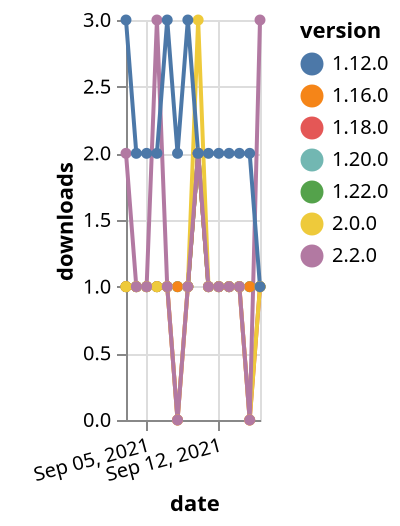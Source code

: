 {"$schema": "https://vega.github.io/schema/vega-lite/v5.json", "description": "A simple bar chart with embedded data.", "data": {"values": [{"date": "2021-09-03", "total": 200, "delta": 1, "version": "1.18.0"}, {"date": "2021-09-04", "total": 201, "delta": 1, "version": "1.18.0"}, {"date": "2021-09-05", "total": 202, "delta": 1, "version": "1.18.0"}, {"date": "2021-09-06", "total": 203, "delta": 1, "version": "1.18.0"}, {"date": "2021-09-07", "total": 204, "delta": 1, "version": "1.18.0"}, {"date": "2021-09-08", "total": 204, "delta": 0, "version": "1.18.0"}, {"date": "2021-09-09", "total": 205, "delta": 1, "version": "1.18.0"}, {"date": "2021-09-10", "total": 207, "delta": 2, "version": "1.18.0"}, {"date": "2021-09-11", "total": 208, "delta": 1, "version": "1.18.0"}, {"date": "2021-09-12", "total": 209, "delta": 1, "version": "1.18.0"}, {"date": "2021-09-13", "total": 210, "delta": 1, "version": "1.18.0"}, {"date": "2021-09-14", "total": 211, "delta": 1, "version": "1.18.0"}, {"date": "2021-09-15", "total": 211, "delta": 0, "version": "1.18.0"}, {"date": "2021-09-16", "total": 212, "delta": 1, "version": "1.18.0"}, {"date": "2021-09-03", "total": 163, "delta": 1, "version": "1.22.0"}, {"date": "2021-09-04", "total": 164, "delta": 1, "version": "1.22.0"}, {"date": "2021-09-05", "total": 165, "delta": 1, "version": "1.22.0"}, {"date": "2021-09-06", "total": 166, "delta": 1, "version": "1.22.0"}, {"date": "2021-09-07", "total": 167, "delta": 1, "version": "1.22.0"}, {"date": "2021-09-08", "total": 168, "delta": 1, "version": "1.22.0"}, {"date": "2021-09-09", "total": 169, "delta": 1, "version": "1.22.0"}, {"date": "2021-09-10", "total": 171, "delta": 2, "version": "1.22.0"}, {"date": "2021-09-11", "total": 172, "delta": 1, "version": "1.22.0"}, {"date": "2021-09-12", "total": 173, "delta": 1, "version": "1.22.0"}, {"date": "2021-09-13", "total": 174, "delta": 1, "version": "1.22.0"}, {"date": "2021-09-14", "total": 175, "delta": 1, "version": "1.22.0"}, {"date": "2021-09-15", "total": 176, "delta": 1, "version": "1.22.0"}, {"date": "2021-09-16", "total": 177, "delta": 1, "version": "1.22.0"}, {"date": "2021-09-03", "total": 195, "delta": 1, "version": "1.20.0"}, {"date": "2021-09-04", "total": 196, "delta": 1, "version": "1.20.0"}, {"date": "2021-09-05", "total": 197, "delta": 1, "version": "1.20.0"}, {"date": "2021-09-06", "total": 198, "delta": 1, "version": "1.20.0"}, {"date": "2021-09-07", "total": 199, "delta": 1, "version": "1.20.0"}, {"date": "2021-09-08", "total": 200, "delta": 1, "version": "1.20.0"}, {"date": "2021-09-09", "total": 201, "delta": 1, "version": "1.20.0"}, {"date": "2021-09-10", "total": 203, "delta": 2, "version": "1.20.0"}, {"date": "2021-09-11", "total": 204, "delta": 1, "version": "1.20.0"}, {"date": "2021-09-12", "total": 205, "delta": 1, "version": "1.20.0"}, {"date": "2021-09-13", "total": 206, "delta": 1, "version": "1.20.0"}, {"date": "2021-09-14", "total": 207, "delta": 1, "version": "1.20.0"}, {"date": "2021-09-15", "total": 208, "delta": 1, "version": "1.20.0"}, {"date": "2021-09-16", "total": 209, "delta": 1, "version": "1.20.0"}, {"date": "2021-09-03", "total": 251, "delta": 1, "version": "1.16.0"}, {"date": "2021-09-04", "total": 252, "delta": 1, "version": "1.16.0"}, {"date": "2021-09-05", "total": 253, "delta": 1, "version": "1.16.0"}, {"date": "2021-09-06", "total": 254, "delta": 1, "version": "1.16.0"}, {"date": "2021-09-07", "total": 255, "delta": 1, "version": "1.16.0"}, {"date": "2021-09-08", "total": 256, "delta": 1, "version": "1.16.0"}, {"date": "2021-09-09", "total": 257, "delta": 1, "version": "1.16.0"}, {"date": "2021-09-10", "total": 259, "delta": 2, "version": "1.16.0"}, {"date": "2021-09-11", "total": 260, "delta": 1, "version": "1.16.0"}, {"date": "2021-09-12", "total": 261, "delta": 1, "version": "1.16.0"}, {"date": "2021-09-13", "total": 262, "delta": 1, "version": "1.16.0"}, {"date": "2021-09-14", "total": 263, "delta": 1, "version": "1.16.0"}, {"date": "2021-09-15", "total": 264, "delta": 1, "version": "1.16.0"}, {"date": "2021-09-16", "total": 265, "delta": 1, "version": "1.16.0"}, {"date": "2021-09-03", "total": 196, "delta": 1, "version": "2.0.0"}, {"date": "2021-09-04", "total": 197, "delta": 1, "version": "2.0.0"}, {"date": "2021-09-05", "total": 198, "delta": 1, "version": "2.0.0"}, {"date": "2021-09-06", "total": 199, "delta": 1, "version": "2.0.0"}, {"date": "2021-09-07", "total": 200, "delta": 1, "version": "2.0.0"}, {"date": "2021-09-08", "total": 200, "delta": 0, "version": "2.0.0"}, {"date": "2021-09-09", "total": 201, "delta": 1, "version": "2.0.0"}, {"date": "2021-09-10", "total": 204, "delta": 3, "version": "2.0.0"}, {"date": "2021-09-11", "total": 205, "delta": 1, "version": "2.0.0"}, {"date": "2021-09-12", "total": 206, "delta": 1, "version": "2.0.0"}, {"date": "2021-09-13", "total": 207, "delta": 1, "version": "2.0.0"}, {"date": "2021-09-14", "total": 208, "delta": 1, "version": "2.0.0"}, {"date": "2021-09-15", "total": 208, "delta": 0, "version": "2.0.0"}, {"date": "2021-09-16", "total": 209, "delta": 1, "version": "2.0.0"}, {"date": "2021-09-03", "total": 122, "delta": 2, "version": "2.2.0"}, {"date": "2021-09-04", "total": 123, "delta": 1, "version": "2.2.0"}, {"date": "2021-09-05", "total": 124, "delta": 1, "version": "2.2.0"}, {"date": "2021-09-06", "total": 127, "delta": 3, "version": "2.2.0"}, {"date": "2021-09-07", "total": 128, "delta": 1, "version": "2.2.0"}, {"date": "2021-09-08", "total": 128, "delta": 0, "version": "2.2.0"}, {"date": "2021-09-09", "total": 129, "delta": 1, "version": "2.2.0"}, {"date": "2021-09-10", "total": 131, "delta": 2, "version": "2.2.0"}, {"date": "2021-09-11", "total": 132, "delta": 1, "version": "2.2.0"}, {"date": "2021-09-12", "total": 133, "delta": 1, "version": "2.2.0"}, {"date": "2021-09-13", "total": 134, "delta": 1, "version": "2.2.0"}, {"date": "2021-09-14", "total": 135, "delta": 1, "version": "2.2.0"}, {"date": "2021-09-15", "total": 135, "delta": 0, "version": "2.2.0"}, {"date": "2021-09-16", "total": 138, "delta": 3, "version": "2.2.0"}, {"date": "2021-09-03", "total": 2345, "delta": 3, "version": "1.12.0"}, {"date": "2021-09-04", "total": 2347, "delta": 2, "version": "1.12.0"}, {"date": "2021-09-05", "total": 2349, "delta": 2, "version": "1.12.0"}, {"date": "2021-09-06", "total": 2351, "delta": 2, "version": "1.12.0"}, {"date": "2021-09-07", "total": 2354, "delta": 3, "version": "1.12.0"}, {"date": "2021-09-08", "total": 2356, "delta": 2, "version": "1.12.0"}, {"date": "2021-09-09", "total": 2359, "delta": 3, "version": "1.12.0"}, {"date": "2021-09-10", "total": 2361, "delta": 2, "version": "1.12.0"}, {"date": "2021-09-11", "total": 2363, "delta": 2, "version": "1.12.0"}, {"date": "2021-09-12", "total": 2365, "delta": 2, "version": "1.12.0"}, {"date": "2021-09-13", "total": 2367, "delta": 2, "version": "1.12.0"}, {"date": "2021-09-14", "total": 2369, "delta": 2, "version": "1.12.0"}, {"date": "2021-09-15", "total": 2371, "delta": 2, "version": "1.12.0"}, {"date": "2021-09-16", "total": 2372, "delta": 1, "version": "1.12.0"}]}, "width": "container", "mark": {"type": "line", "point": {"filled": true}}, "encoding": {"x": {"field": "date", "type": "temporal", "timeUnit": "yearmonthdate", "title": "date", "axis": {"labelAngle": -15}}, "y": {"field": "delta", "type": "quantitative", "title": "downloads"}, "color": {"field": "version", "type": "nominal"}, "tooltip": {"field": "delta"}}}